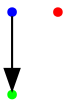 digraph splines {
	graph [splines=true]
	node [shape=point]
	a [color=blue pos="0,0!"]
	b [color=green pos="100,0!"]
	c [color=red pos="50,50!"]
	a -> b [pos="0,0 30,66 70,60 100,0"]
}
